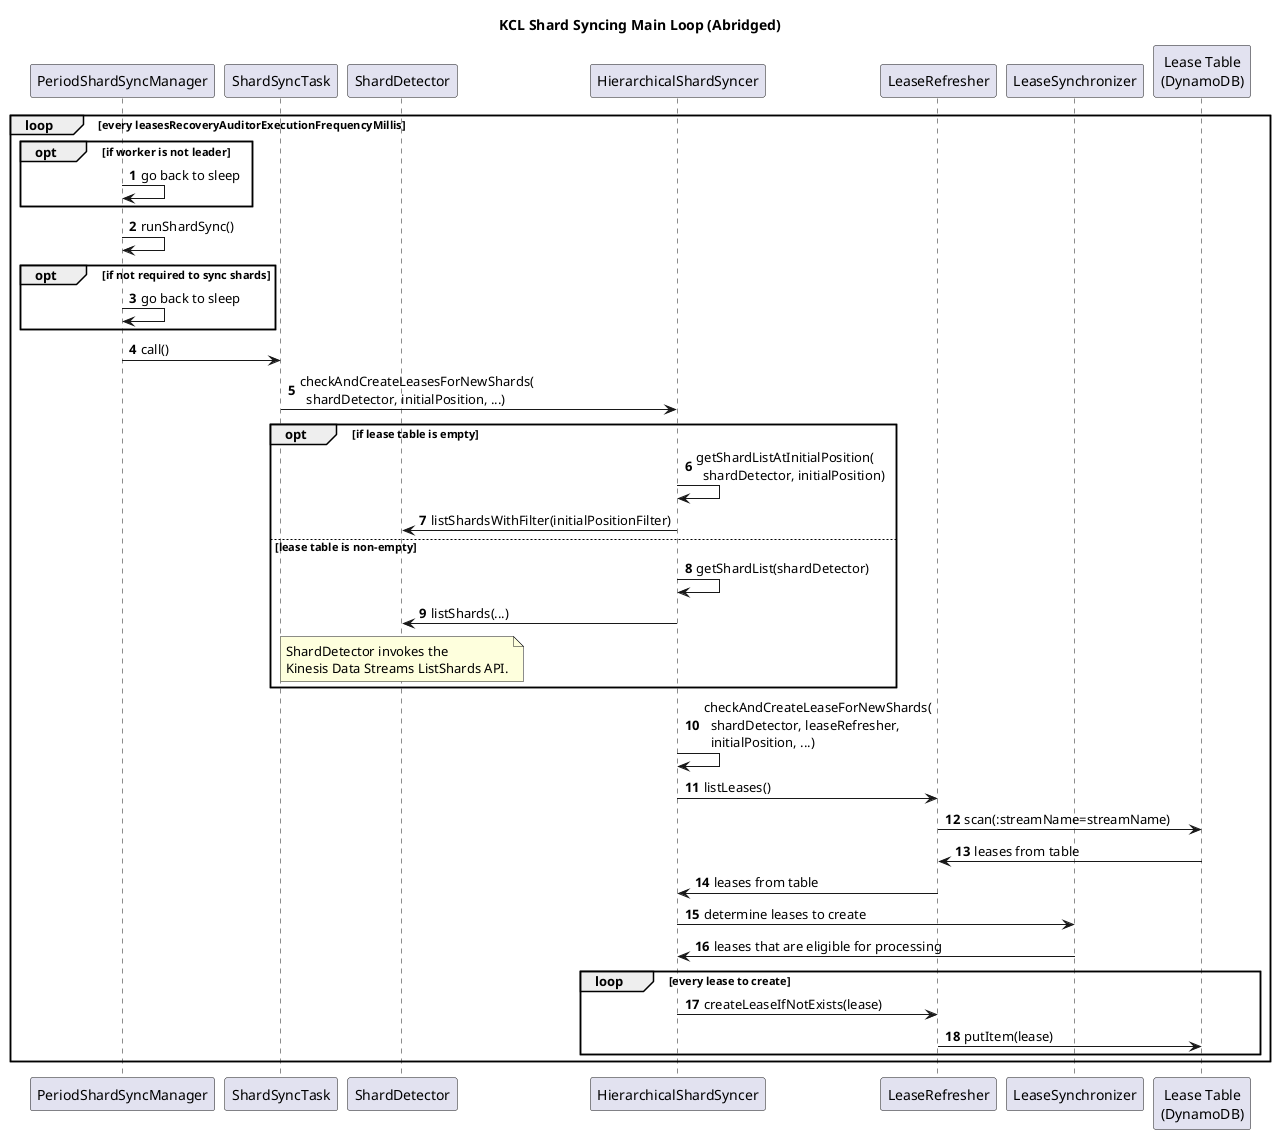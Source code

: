 @startuml
'https://plantuml.com/sequence-diagram

autonumber

title KCL Shard Syncing Main Loop (Abridged)

participant PeriodShardSyncManager as PSS
participant ShardSyncTask as SST
participant ShardDetector as SD
participant HierarchicalShardSyncer as HSS
participant LeaseRefresher as LR
participant LeaseSynchronizer as LS
participant "Lease Table\n(DynamoDB)" as DDB

loop every leasesRecoveryAuditorExecutionFrequencyMillis
  opt if worker is not leader
    PSS->PSS: go back to sleep
  end

  PSS->PSS: runShardSync()
  opt if not required to sync shards
    PSS->PSS: go back to sleep
  end

  PSS->SST: call()
  SST->HSS: checkAndCreateLeasesForNewShards(\n  shardDetector, initialPosition, ...)
  opt if lease table is empty
    HSS->HSS: getShardListAtInitialPosition(\n  shardDetector, initialPosition)
    HSS->SD: listShardsWithFilter(initialPositionFilter)
  else lease table is non-empty
    HSS->HSS: getShardList(shardDetector)
    HSS->SD: listShards(...)
    note over SD
      ShardDetector invokes the
      Kinesis Data Streams ListShards API.
    end note
  end
  HSS->HSS: checkAndCreateLeaseForNewShards(\n  shardDetector, leaseRefresher,\n  initialPosition, ...)
  HSS->LR: listLeases()
  LR->DDB: scan(:streamName=streamName)
  DDB->LR: leases from table
  LR->HSS: leases from table
  HSS->LS: determine leases to create
  LS->HSS: leases that are eligible for processing
  loop every lease to create
    HSS->LR: createLeaseIfNotExists(lease)
    LR->DDB: putItem(lease)
  end
end

@enduml
